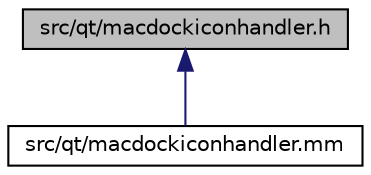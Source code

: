 digraph "src/qt/macdockiconhandler.h"
{
  edge [fontname="Helvetica",fontsize="10",labelfontname="Helvetica",labelfontsize="10"];
  node [fontname="Helvetica",fontsize="10",shape=record];
  Node3 [label="src/qt/macdockiconhandler.h",height=0.2,width=0.4,color="black", fillcolor="grey75", style="filled", fontcolor="black"];
  Node3 -> Node4 [dir="back",color="midnightblue",fontsize="10",style="solid",fontname="Helvetica"];
  Node4 [label="src/qt/macdockiconhandler.mm",height=0.2,width=0.4,color="black", fillcolor="white", style="filled",URL="$d4/de5/macdockiconhandler_8mm.html"];
}
